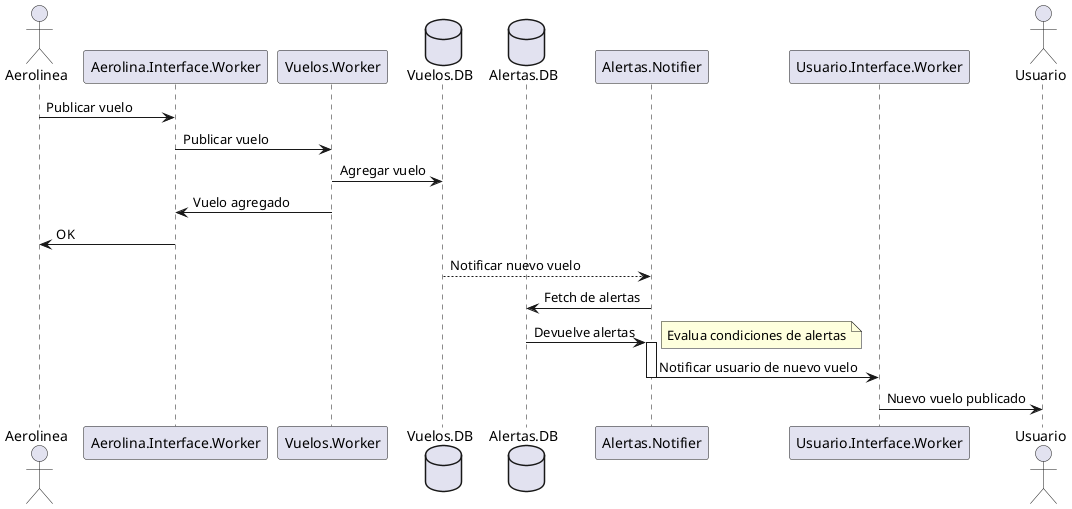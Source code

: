 @startuml Secuencia Publicar Vuelo 
actor Aerolinea
participant Aerolina.Interface.Worker
participant Vuelos.Worker
database Vuelos.DB
database Alertas.DB
participant Alertas.Notifier
participant Usuario.Interface.Worker
actor Usuario


Aerolinea -> "Aerolina.Interface.Worker": Publicar vuelo
"Aerolina.Interface.Worker" -> Vuelos.Worker: Publicar vuelo
Vuelos.Worker -> Vuelos.DB: Agregar vuelo
Vuelos.Worker -> "Aerolina.Interface.Worker": Vuelo agregado
"Aerolina.Interface.Worker" -> Aerolinea: OK
Vuelos.DB --> Alertas.Notifier: Notificar nuevo vuelo
Alertas.Notifier -> Alertas.DB: Fetch de alertas
Alertas.DB -> Alertas.Notifier: Devuelve alertas
activate Alertas.Notifier
note right: Evalua condiciones de alertas

Alertas.Notifier -> Usuario.Interface.Worker: Notificar usuario de nuevo vuelo
deactivate Alertas.Notifier
Usuario.Interface.Worker -> Usuario: Nuevo vuelo publicado

@enduml
